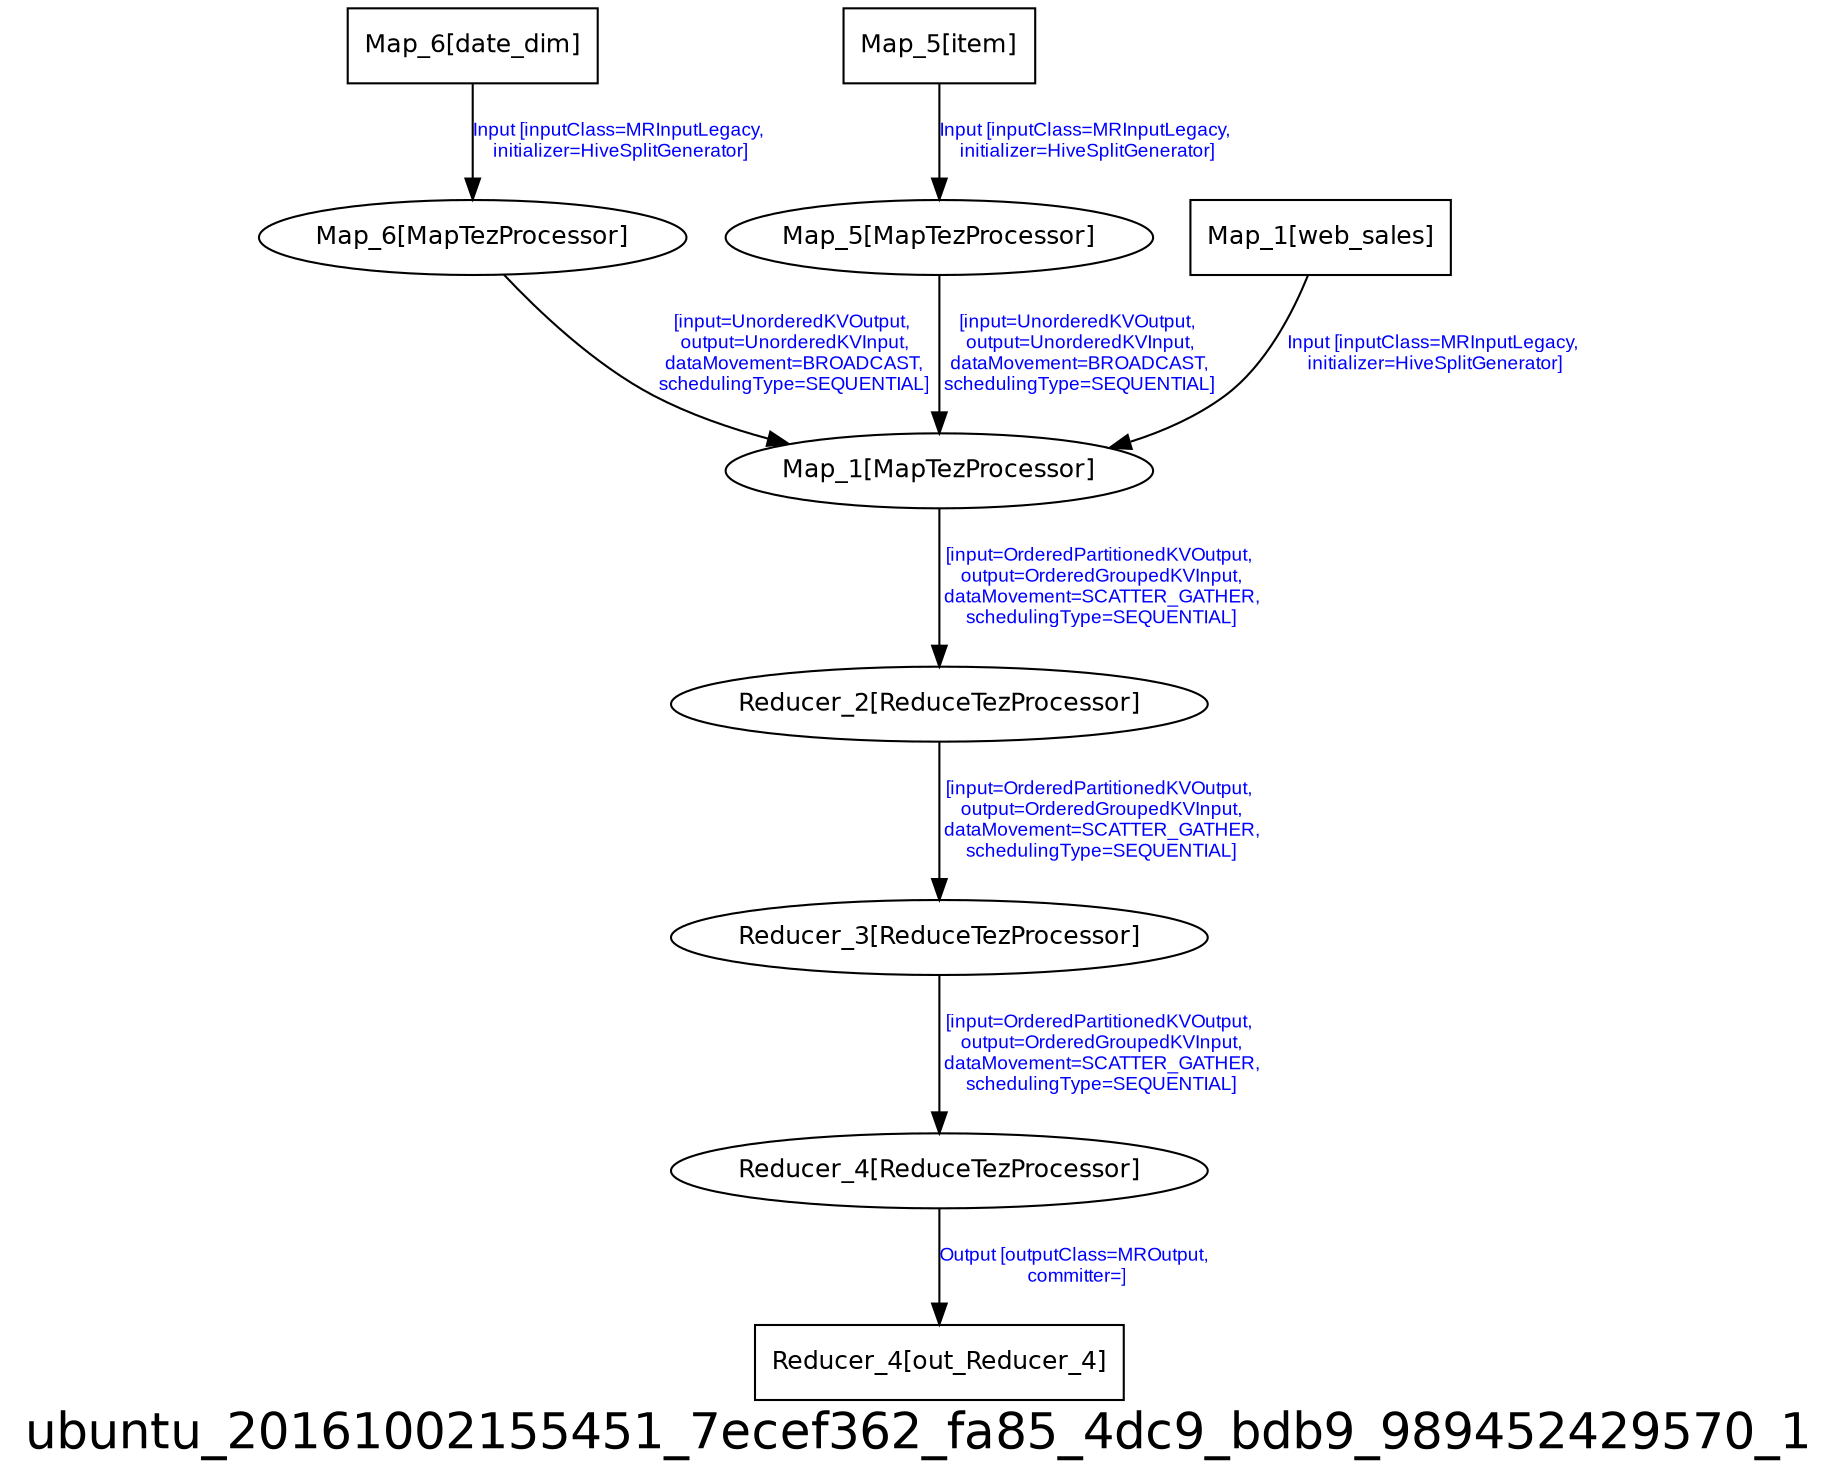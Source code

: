 digraph ubuntu_20161002155451_7ecef362_fa85_4dc9_bdb9_989452429570_1 {
graph [ label="ubuntu_20161002155451_7ecef362_fa85_4dc9_bdb9_989452429570_1", fontsize=24, fontname=Helvetica];
node [fontsize=12, fontname=Helvetica];
edge [fontsize=9, fontcolor=blue, fontname=Arial];
"ubuntu_20161002155451_7ecef362_fa85_4dc9_bdb9_989452429570_1.Reducer_4" [ label = "Reducer_4[ReduceTezProcessor]" ];
"ubuntu_20161002155451_7ecef362_fa85_4dc9_bdb9_989452429570_1.Reducer_4" -> "ubuntu_20161002155451_7ecef362_fa85_4dc9_bdb9_989452429570_1.Reducer_4_out_Reducer_4" [ label = "Output [outputClass=MROutput,\n committer=]" ];
"ubuntu_20161002155451_7ecef362_fa85_4dc9_bdb9_989452429570_1.Map_6_date_dim" [ label = "Map_6[date_dim]", shape = "box" ];
"ubuntu_20161002155451_7ecef362_fa85_4dc9_bdb9_989452429570_1.Map_6_date_dim" -> "ubuntu_20161002155451_7ecef362_fa85_4dc9_bdb9_989452429570_1.Map_6" [ label = "Input [inputClass=MRInputLegacy,\n initializer=HiveSplitGenerator]" ];
"ubuntu_20161002155451_7ecef362_fa85_4dc9_bdb9_989452429570_1.Map_6" [ label = "Map_6[MapTezProcessor]" ];
"ubuntu_20161002155451_7ecef362_fa85_4dc9_bdb9_989452429570_1.Map_6" -> "ubuntu_20161002155451_7ecef362_fa85_4dc9_bdb9_989452429570_1.Map_1" [ label = "[input=UnorderedKVOutput,\n output=UnorderedKVInput,\n dataMovement=BROADCAST,\n schedulingType=SEQUENTIAL]" ];
"ubuntu_20161002155451_7ecef362_fa85_4dc9_bdb9_989452429570_1.Reducer_3" [ label = "Reducer_3[ReduceTezProcessor]" ];
"ubuntu_20161002155451_7ecef362_fa85_4dc9_bdb9_989452429570_1.Reducer_3" -> "ubuntu_20161002155451_7ecef362_fa85_4dc9_bdb9_989452429570_1.Reducer_4" [ label = "[input=OrderedPartitionedKVOutput,\n output=OrderedGroupedKVInput,\n dataMovement=SCATTER_GATHER,\n schedulingType=SEQUENTIAL]" ];
"ubuntu_20161002155451_7ecef362_fa85_4dc9_bdb9_989452429570_1.Map_5" [ label = "Map_5[MapTezProcessor]" ];
"ubuntu_20161002155451_7ecef362_fa85_4dc9_bdb9_989452429570_1.Map_5" -> "ubuntu_20161002155451_7ecef362_fa85_4dc9_bdb9_989452429570_1.Map_1" [ label = "[input=UnorderedKVOutput,\n output=UnorderedKVInput,\n dataMovement=BROADCAST,\n schedulingType=SEQUENTIAL]" ];
"ubuntu_20161002155451_7ecef362_fa85_4dc9_bdb9_989452429570_1.Reducer_2" [ label = "Reducer_2[ReduceTezProcessor]" ];
"ubuntu_20161002155451_7ecef362_fa85_4dc9_bdb9_989452429570_1.Reducer_2" -> "ubuntu_20161002155451_7ecef362_fa85_4dc9_bdb9_989452429570_1.Reducer_3" [ label = "[input=OrderedPartitionedKVOutput,\n output=OrderedGroupedKVInput,\n dataMovement=SCATTER_GATHER,\n schedulingType=SEQUENTIAL]" ];
"ubuntu_20161002155451_7ecef362_fa85_4dc9_bdb9_989452429570_1.Map_1" [ label = "Map_1[MapTezProcessor]" ];
"ubuntu_20161002155451_7ecef362_fa85_4dc9_bdb9_989452429570_1.Map_1" -> "ubuntu_20161002155451_7ecef362_fa85_4dc9_bdb9_989452429570_1.Reducer_2" [ label = "[input=OrderedPartitionedKVOutput,\n output=OrderedGroupedKVInput,\n dataMovement=SCATTER_GATHER,\n schedulingType=SEQUENTIAL]" ];
"ubuntu_20161002155451_7ecef362_fa85_4dc9_bdb9_989452429570_1.Reducer_4_out_Reducer_4" [ label = "Reducer_4[out_Reducer_4]", shape = "box" ];
"ubuntu_20161002155451_7ecef362_fa85_4dc9_bdb9_989452429570_1.Map_1_web_sales" [ label = "Map_1[web_sales]", shape = "box" ];
"ubuntu_20161002155451_7ecef362_fa85_4dc9_bdb9_989452429570_1.Map_1_web_sales" -> "ubuntu_20161002155451_7ecef362_fa85_4dc9_bdb9_989452429570_1.Map_1" [ label = "Input [inputClass=MRInputLegacy,\n initializer=HiveSplitGenerator]" ];
"ubuntu_20161002155451_7ecef362_fa85_4dc9_bdb9_989452429570_1.Map_5_item" [ label = "Map_5[item]", shape = "box" ];
"ubuntu_20161002155451_7ecef362_fa85_4dc9_bdb9_989452429570_1.Map_5_item" -> "ubuntu_20161002155451_7ecef362_fa85_4dc9_bdb9_989452429570_1.Map_5" [ label = "Input [inputClass=MRInputLegacy,\n initializer=HiveSplitGenerator]" ];
}
